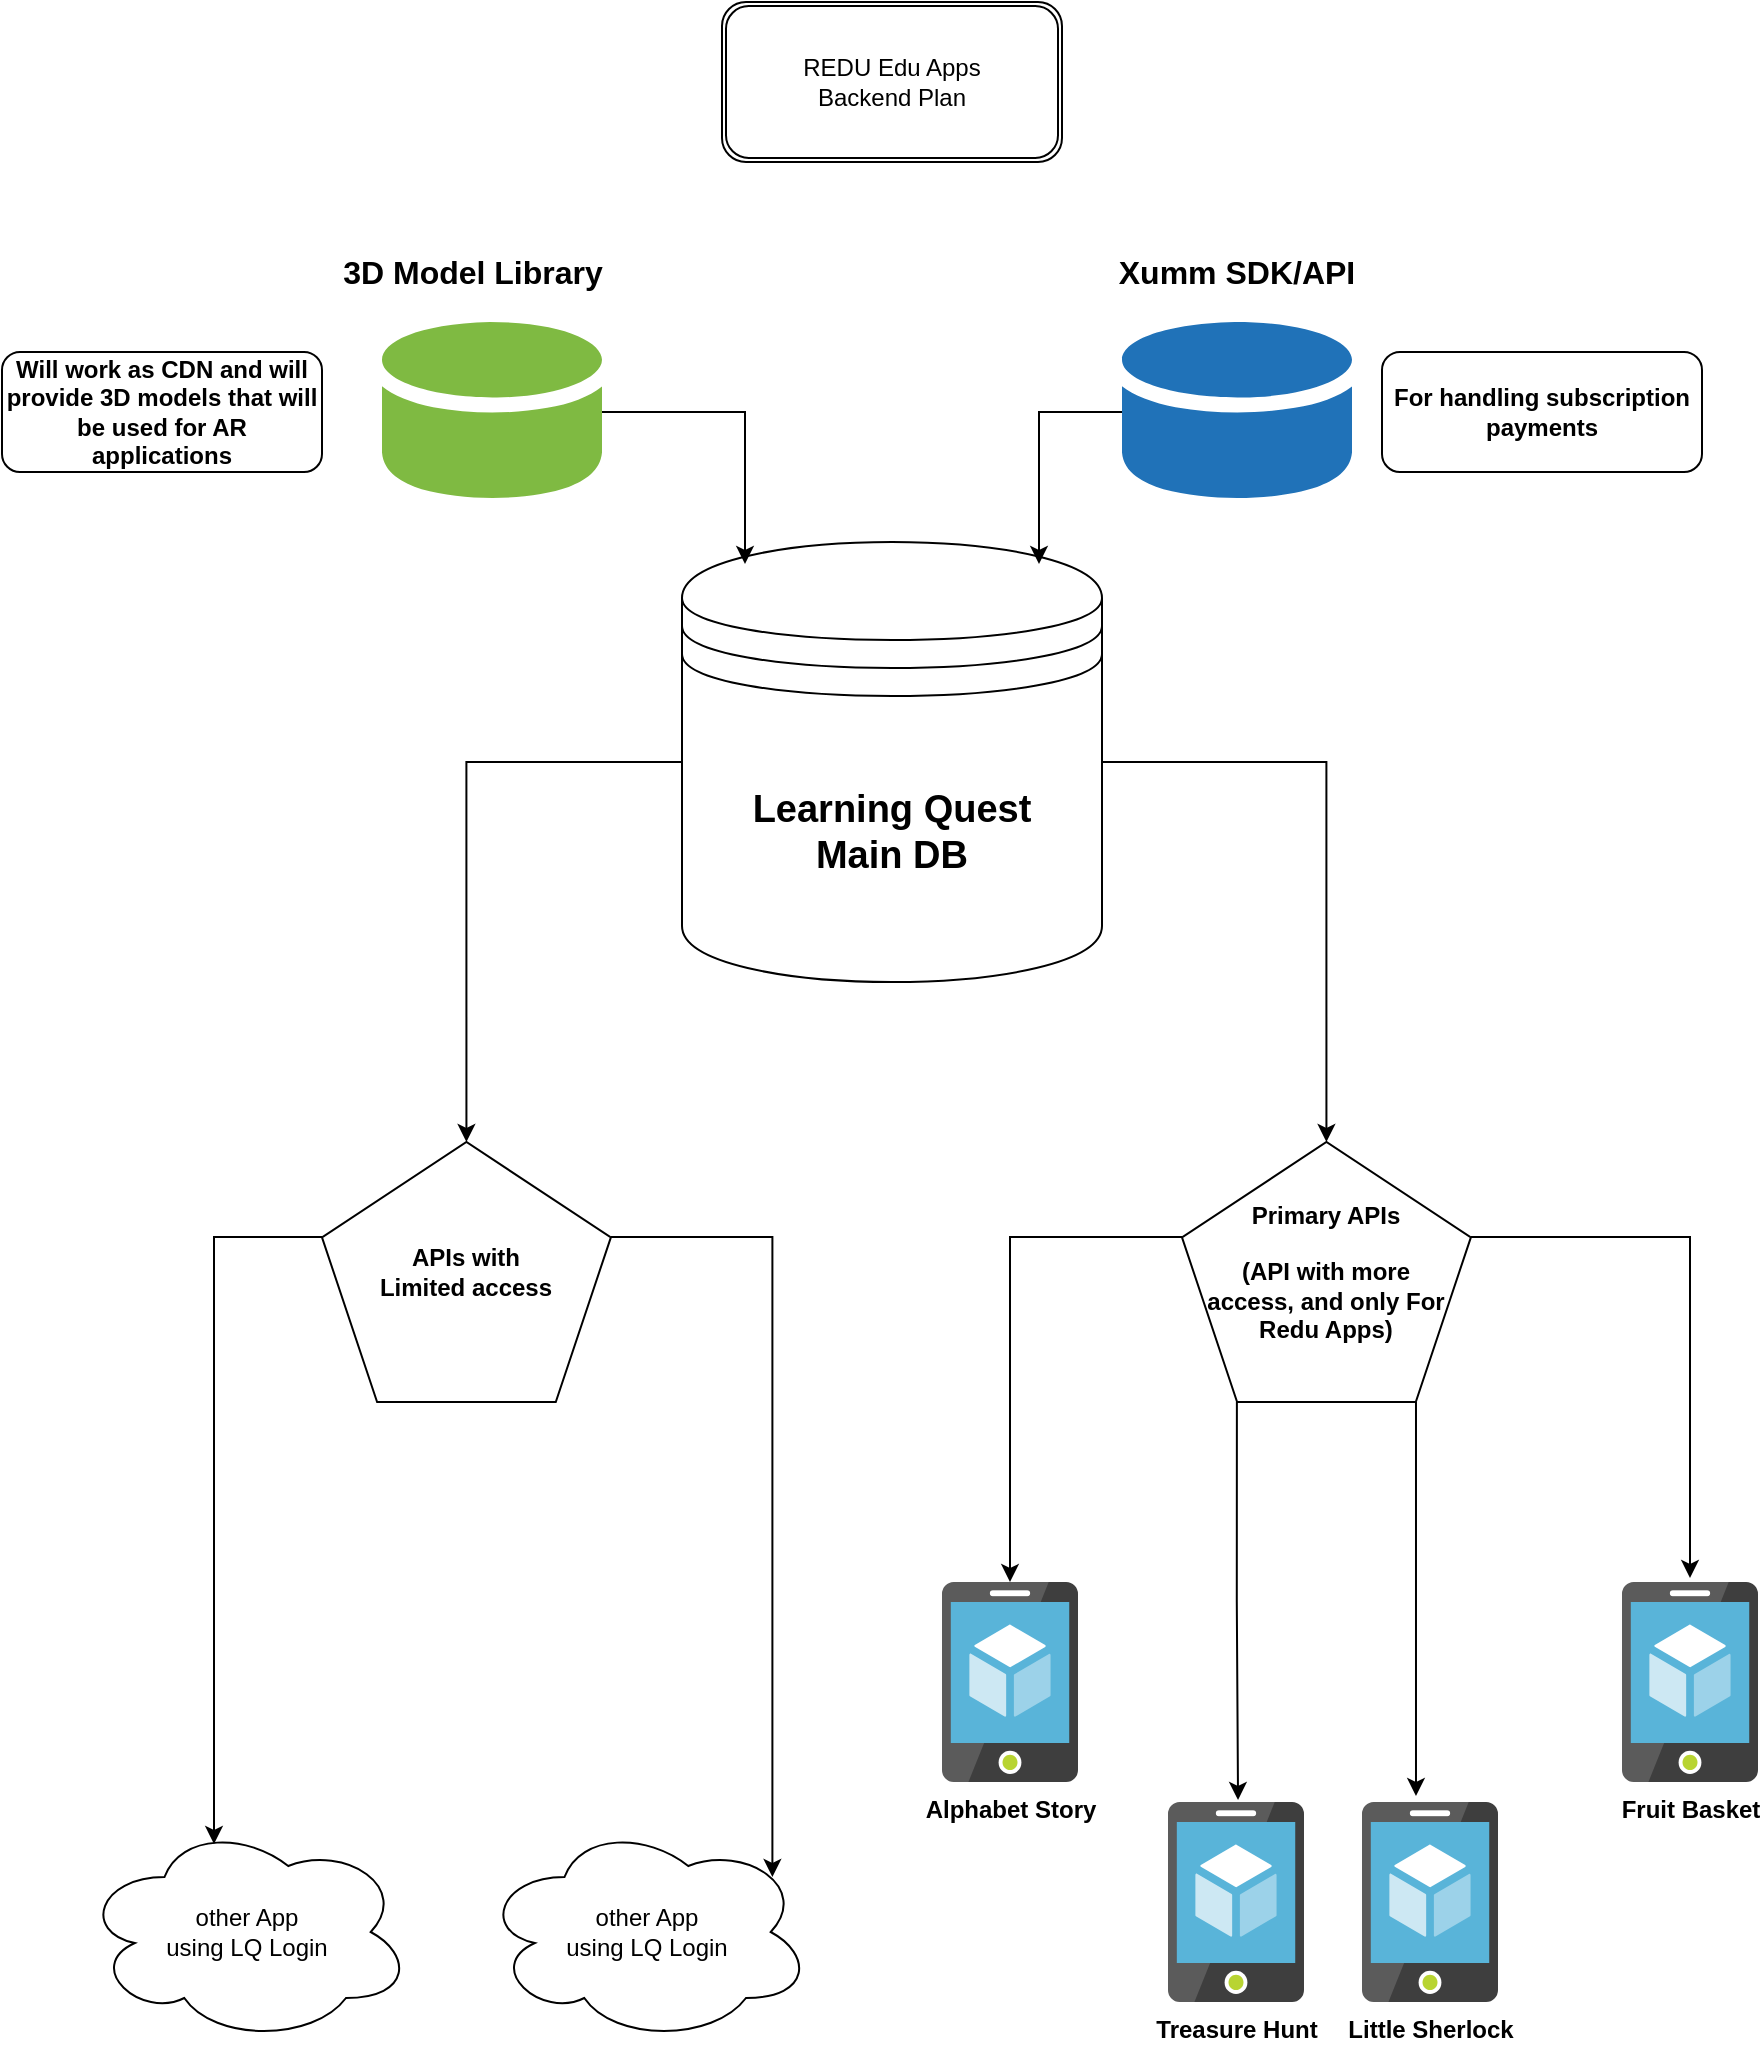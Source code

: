<mxfile version="22.0.0" type="device">
  <diagram name="Page-1" id="s7TI3_do-STuzM4Z8Skx">
    <mxGraphModel dx="1316" dy="1743" grid="1" gridSize="10" guides="1" tooltips="1" connect="1" arrows="1" fold="1" page="1" pageScale="1" pageWidth="850" pageHeight="1100" math="0" shadow="0">
      <root>
        <mxCell id="0" />
        <mxCell id="1" parent="0" />
        <mxCell id="ozippn35LMsCHmxlTuhF-4" value="REDU Edu Apps&lt;br&gt;Backend Plan" style="shape=ext;double=1;rounded=1;whiteSpace=wrap;html=1;" vertex="1" parent="1">
          <mxGeometry x="350" y="-70" width="170" height="80" as="geometry" />
        </mxCell>
        <mxCell id="ozippn35LMsCHmxlTuhF-5" value="&lt;b&gt;&lt;font style=&quot;font-size: 19px;&quot;&gt;Learning Quest&lt;br&gt;Main DB&lt;/font&gt;&lt;/b&gt;" style="shape=datastore;whiteSpace=wrap;html=1;" vertex="1" parent="1">
          <mxGeometry x="330" y="200" width="210" height="220" as="geometry" />
        </mxCell>
        <mxCell id="ozippn35LMsCHmxlTuhF-16" style="edgeStyle=orthogonalEdgeStyle;rounded=0;orthogonalLoop=1;jettySize=auto;html=1;exitX=0;exitY=0.365;exitDx=0;exitDy=0;exitPerimeter=0;" edge="1" parent="1" source="ozippn35LMsCHmxlTuhF-10" target="ozippn35LMsCHmxlTuhF-15">
          <mxGeometry relative="1" as="geometry" />
        </mxCell>
        <mxCell id="ozippn35LMsCHmxlTuhF-10" value="&lt;b&gt;Primary APIs&lt;/b&gt;&lt;br&gt;&lt;br&gt;&lt;b&gt;(API with more &lt;/b&gt;&lt;br&gt;&lt;b&gt;access, and only For &lt;/b&gt;&lt;br&gt;&lt;b&gt;Redu Apps)&lt;/b&gt;" style="whiteSpace=wrap;html=1;shape=mxgraph.basic.pentagon" vertex="1" parent="1">
          <mxGeometry x="580" y="500" width="144.44" height="130" as="geometry" />
        </mxCell>
        <mxCell id="ozippn35LMsCHmxlTuhF-12" style="edgeStyle=orthogonalEdgeStyle;rounded=0;orthogonalLoop=1;jettySize=auto;html=1;exitX=1;exitY=0.5;exitDx=0;exitDy=0;entryX=0.5;entryY=0;entryDx=0;entryDy=0;entryPerimeter=0;" edge="1" parent="1" source="ozippn35LMsCHmxlTuhF-5" target="ozippn35LMsCHmxlTuhF-10">
          <mxGeometry relative="1" as="geometry" />
        </mxCell>
        <mxCell id="ozippn35LMsCHmxlTuhF-13" value="&lt;b&gt;APIs with&lt;br&gt;Limited access&lt;br&gt;&lt;/b&gt;" style="whiteSpace=wrap;html=1;shape=mxgraph.basic.pentagon" vertex="1" parent="1">
          <mxGeometry x="150" y="500" width="144.44" height="130" as="geometry" />
        </mxCell>
        <mxCell id="ozippn35LMsCHmxlTuhF-14" style="edgeStyle=orthogonalEdgeStyle;rounded=0;orthogonalLoop=1;jettySize=auto;html=1;exitX=0;exitY=0.5;exitDx=0;exitDy=0;entryX=0.5;entryY=0;entryDx=0;entryDy=0;entryPerimeter=0;" edge="1" parent="1" source="ozippn35LMsCHmxlTuhF-5" target="ozippn35LMsCHmxlTuhF-13">
          <mxGeometry relative="1" as="geometry" />
        </mxCell>
        <mxCell id="ozippn35LMsCHmxlTuhF-15" value="&lt;b&gt;Alphabet Story&lt;/b&gt;" style="image;sketch=0;aspect=fixed;html=1;points=[];align=center;fontSize=12;image=img/lib/mscae/App_Service_Mobile_App.svg;" vertex="1" parent="1">
          <mxGeometry x="460" y="720" width="68" height="100" as="geometry" />
        </mxCell>
        <mxCell id="ozippn35LMsCHmxlTuhF-17" value="&lt;b&gt;Treasure Hunt&lt;/b&gt;" style="image;sketch=0;aspect=fixed;html=1;points=[];align=center;fontSize=12;image=img/lib/mscae/App_Service_Mobile_App.svg;" vertex="1" parent="1">
          <mxGeometry x="573" y="830" width="68" height="100" as="geometry" />
        </mxCell>
        <mxCell id="ozippn35LMsCHmxlTuhF-20" value="&lt;b&gt;Little Sherlock&lt;/b&gt;" style="image;sketch=0;aspect=fixed;html=1;points=[];align=center;fontSize=12;image=img/lib/mscae/App_Service_Mobile_App.svg;" vertex="1" parent="1">
          <mxGeometry x="670" y="830" width="68" height="100" as="geometry" />
        </mxCell>
        <mxCell id="ozippn35LMsCHmxlTuhF-22" style="edgeStyle=orthogonalEdgeStyle;rounded=0;orthogonalLoop=1;jettySize=auto;html=1;exitX=0.81;exitY=1;exitDx=0;exitDy=0;exitPerimeter=0;entryX=0.397;entryY=-0.03;entryDx=0;entryDy=0;entryPerimeter=0;" edge="1" parent="1" source="ozippn35LMsCHmxlTuhF-10" target="ozippn35LMsCHmxlTuhF-20">
          <mxGeometry relative="1" as="geometry" />
        </mxCell>
        <mxCell id="ozippn35LMsCHmxlTuhF-23" style="edgeStyle=orthogonalEdgeStyle;rounded=0;orthogonalLoop=1;jettySize=auto;html=1;exitX=0.19;exitY=1;exitDx=0;exitDy=0;exitPerimeter=0;entryX=0.515;entryY=-0.01;entryDx=0;entryDy=0;entryPerimeter=0;" edge="1" parent="1" source="ozippn35LMsCHmxlTuhF-10" target="ozippn35LMsCHmxlTuhF-17">
          <mxGeometry relative="1" as="geometry" />
        </mxCell>
        <mxCell id="ozippn35LMsCHmxlTuhF-24" value="&lt;b&gt;Fruit Basket&lt;/b&gt;" style="image;sketch=0;aspect=fixed;html=1;points=[];align=center;fontSize=12;image=img/lib/mscae/App_Service_Mobile_App.svg;" vertex="1" parent="1">
          <mxGeometry x="800" y="720" width="68" height="100" as="geometry" />
        </mxCell>
        <mxCell id="ozippn35LMsCHmxlTuhF-25" style="edgeStyle=orthogonalEdgeStyle;rounded=0;orthogonalLoop=1;jettySize=auto;html=1;exitX=1;exitY=0.365;exitDx=0;exitDy=0;exitPerimeter=0;entryX=0.5;entryY=-0.02;entryDx=0;entryDy=0;entryPerimeter=0;" edge="1" parent="1" source="ozippn35LMsCHmxlTuhF-10" target="ozippn35LMsCHmxlTuhF-24">
          <mxGeometry relative="1" as="geometry" />
        </mxCell>
        <mxCell id="ozippn35LMsCHmxlTuhF-26" value="" style="sketch=0;shadow=0;dashed=0;html=1;strokeColor=none;labelPosition=center;verticalLabelPosition=bottom;verticalAlign=top;outlineConnect=0;align=center;shape=mxgraph.office.databases.database_mini_1;fillColor=#2072B8;" vertex="1" parent="1">
          <mxGeometry x="550" y="90" width="115" height="90" as="geometry" />
        </mxCell>
        <mxCell id="ozippn35LMsCHmxlTuhF-27" value="&lt;b&gt;&lt;font style=&quot;font-size: 16px;&quot;&gt;Xumm SDK/API&lt;/font&gt;&lt;/b&gt;" style="text;html=1;align=center;verticalAlign=middle;resizable=0;points=[];autosize=1;strokeColor=none;fillColor=none;" vertex="1" parent="1">
          <mxGeometry x="537" y="50" width="140" height="30" as="geometry" />
        </mxCell>
        <mxCell id="ozippn35LMsCHmxlTuhF-29" value="" style="sketch=0;shadow=0;dashed=0;html=1;strokeColor=none;labelPosition=center;verticalLabelPosition=bottom;verticalAlign=top;outlineConnect=0;align=center;shape=mxgraph.office.databases.database_mini_1;fillColor=#7FBA42;" vertex="1" parent="1">
          <mxGeometry x="180" y="90" width="110" height="90" as="geometry" />
        </mxCell>
        <mxCell id="ozippn35LMsCHmxlTuhF-30" style="edgeStyle=orthogonalEdgeStyle;rounded=0;orthogonalLoop=1;jettySize=auto;html=1;entryX=0.85;entryY=0.05;entryDx=0;entryDy=0;entryPerimeter=0;" edge="1" parent="1" source="ozippn35LMsCHmxlTuhF-26" target="ozippn35LMsCHmxlTuhF-5">
          <mxGeometry relative="1" as="geometry" />
        </mxCell>
        <mxCell id="ozippn35LMsCHmxlTuhF-31" value="&lt;b&gt;&lt;font style=&quot;font-size: 16px;&quot;&gt;3D Model Library&lt;/font&gt;&lt;/b&gt;" style="text;html=1;align=center;verticalAlign=middle;resizable=0;points=[];autosize=1;strokeColor=none;fillColor=none;" vertex="1" parent="1">
          <mxGeometry x="150" y="50" width="150" height="30" as="geometry" />
        </mxCell>
        <mxCell id="ozippn35LMsCHmxlTuhF-32" style="edgeStyle=orthogonalEdgeStyle;rounded=0;orthogonalLoop=1;jettySize=auto;html=1;entryX=0.15;entryY=0.05;entryDx=0;entryDy=0;entryPerimeter=0;" edge="1" parent="1" source="ozippn35LMsCHmxlTuhF-29" target="ozippn35LMsCHmxlTuhF-5">
          <mxGeometry relative="1" as="geometry" />
        </mxCell>
        <mxCell id="ozippn35LMsCHmxlTuhF-34" value="other App&lt;br&gt;using LQ Login" style="ellipse;shape=cloud;whiteSpace=wrap;html=1;" vertex="1" parent="1">
          <mxGeometry x="30" y="840" width="165" height="110" as="geometry" />
        </mxCell>
        <mxCell id="ozippn35LMsCHmxlTuhF-35" style="edgeStyle=orthogonalEdgeStyle;rounded=0;orthogonalLoop=1;jettySize=auto;html=1;exitX=0;exitY=0.365;exitDx=0;exitDy=0;exitPerimeter=0;entryX=0.4;entryY=0.1;entryDx=0;entryDy=0;entryPerimeter=0;" edge="1" parent="1" source="ozippn35LMsCHmxlTuhF-13" target="ozippn35LMsCHmxlTuhF-34">
          <mxGeometry relative="1" as="geometry" />
        </mxCell>
        <mxCell id="ozippn35LMsCHmxlTuhF-36" value="other App&lt;br&gt;using LQ Login" style="ellipse;shape=cloud;whiteSpace=wrap;html=1;" vertex="1" parent="1">
          <mxGeometry x="230" y="840" width="165" height="110" as="geometry" />
        </mxCell>
        <mxCell id="ozippn35LMsCHmxlTuhF-37" style="edgeStyle=orthogonalEdgeStyle;rounded=0;orthogonalLoop=1;jettySize=auto;html=1;exitX=1;exitY=0.365;exitDx=0;exitDy=0;exitPerimeter=0;entryX=0.88;entryY=0.25;entryDx=0;entryDy=0;entryPerimeter=0;" edge="1" parent="1" source="ozippn35LMsCHmxlTuhF-13" target="ozippn35LMsCHmxlTuhF-36">
          <mxGeometry relative="1" as="geometry" />
        </mxCell>
        <mxCell id="ozippn35LMsCHmxlTuhF-38" value="&lt;b&gt;For handling&amp;nbsp;subscription payments&lt;/b&gt;" style="rounded=1;whiteSpace=wrap;html=1;" vertex="1" parent="1">
          <mxGeometry x="680" y="105" width="160" height="60" as="geometry" />
        </mxCell>
        <mxCell id="ozippn35LMsCHmxlTuhF-41" value="&lt;b&gt;Will work as CDN and will provide 3D models that will be used for AR applications&lt;/b&gt;" style="rounded=1;whiteSpace=wrap;html=1;" vertex="1" parent="1">
          <mxGeometry x="-10" y="105" width="160" height="60" as="geometry" />
        </mxCell>
      </root>
    </mxGraphModel>
  </diagram>
</mxfile>
